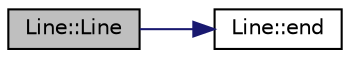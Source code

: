 digraph "Line::Line"
{
  edge [fontname="Helvetica",fontsize="10",labelfontname="Helvetica",labelfontsize="10"];
  node [fontname="Helvetica",fontsize="10",shape=record];
  rankdir="LR";
  Node1 [label="Line::Line",height=0.2,width=0.4,color="black", fillcolor="grey75", style="filled", fontcolor="black"];
  Node1 -> Node2 [color="midnightblue",fontsize="10",style="solid",fontname="Helvetica"];
  Node2 [label="Line::end",height=0.2,width=0.4,color="black", fillcolor="white", style="filled",URL="$class_line.html#a22c8bc4b1bf059fab1741b3fa7102ad0"];
}
